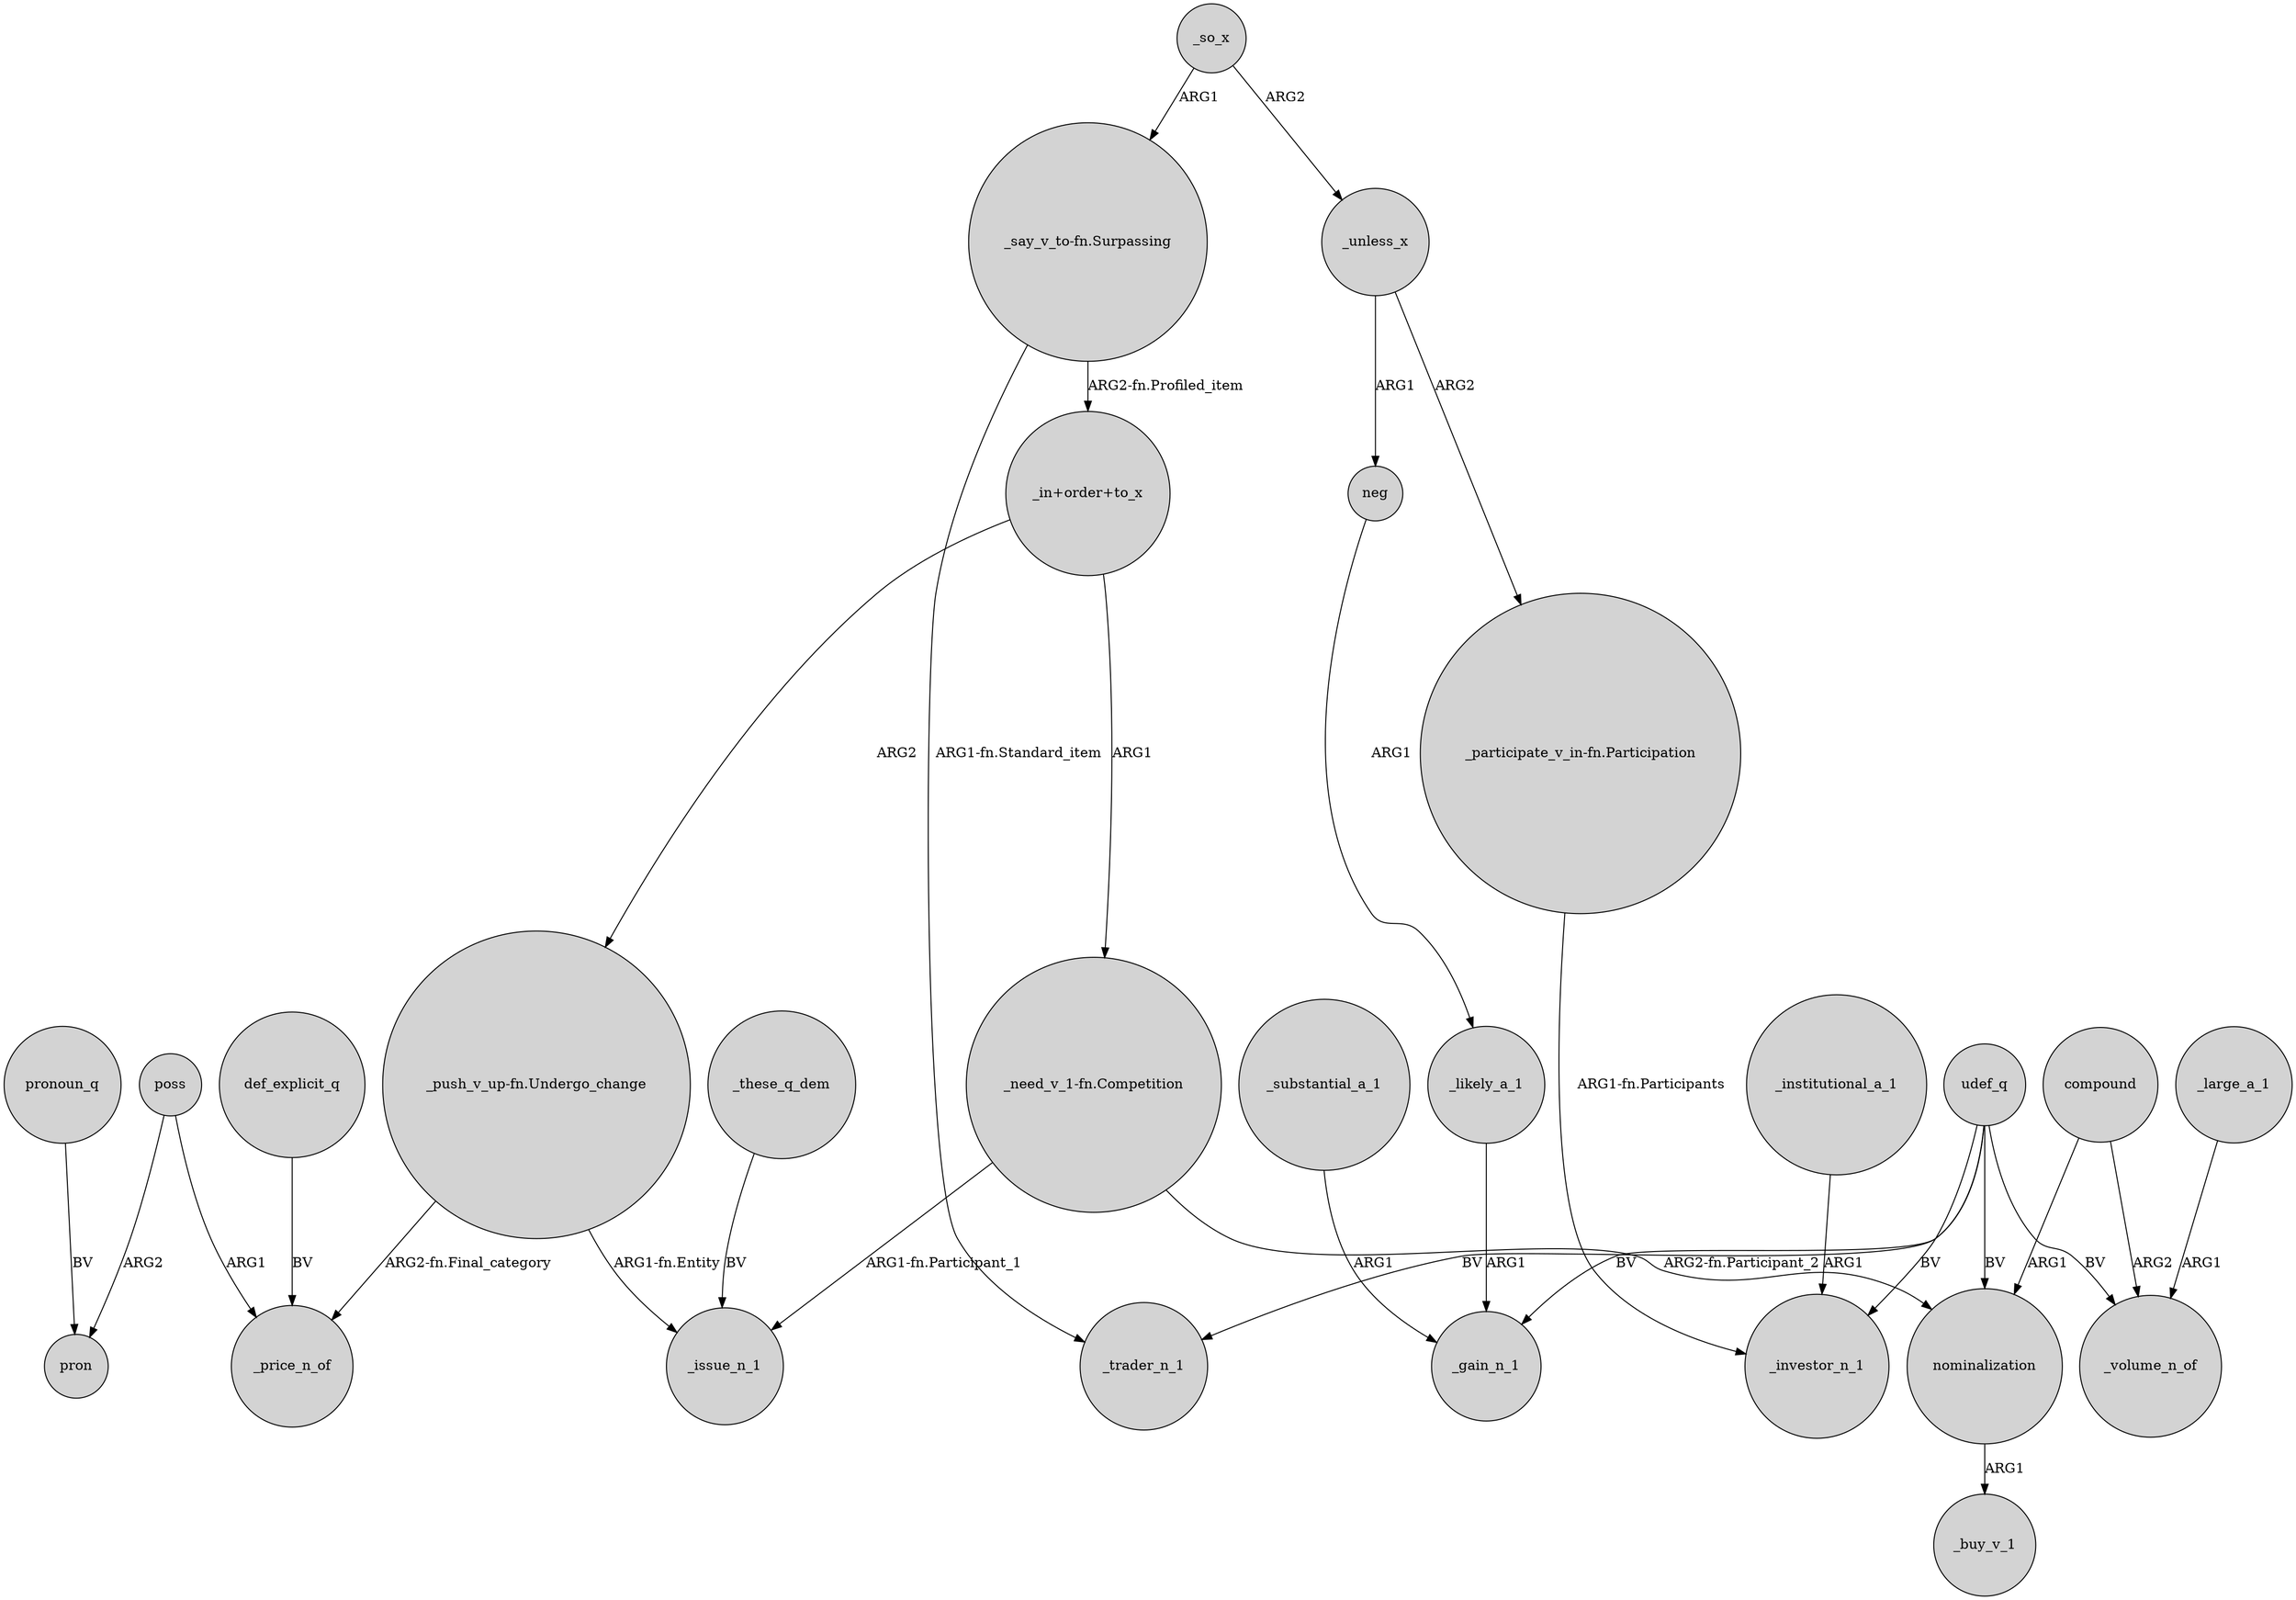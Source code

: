 digraph {
	node [shape=circle style=filled]
	nominalization -> _buy_v_1 [label=ARG1]
	_these_q_dem -> _issue_n_1 [label=BV]
	"_say_v_to-fn.Surpassing" -> _trader_n_1 [label="ARG1-fn.Standard_item"]
	udef_q -> _gain_n_1 [label=BV]
	compound -> _volume_n_of [label=ARG2]
	udef_q -> nominalization [label=BV]
	_unless_x -> neg [label=ARG1]
	_unless_x -> "_participate_v_in-fn.Participation" [label=ARG2]
	udef_q -> _volume_n_of [label=BV]
	pronoun_q -> pron [label=BV]
	"_participate_v_in-fn.Participation" -> _investor_n_1 [label="ARG1-fn.Participants"]
	compound -> nominalization [label=ARG1]
	udef_q -> _trader_n_1 [label=BV]
	poss -> _price_n_of [label=ARG1]
	poss -> pron [label=ARG2]
	_large_a_1 -> _volume_n_of [label=ARG1]
	neg -> _likely_a_1 [label=ARG1]
	"_need_v_1-fn.Competition" -> _issue_n_1 [label="ARG1-fn.Participant_1"]
	_so_x -> _unless_x [label=ARG2]
	"_push_v_up-fn.Undergo_change" -> _price_n_of [label="ARG2-fn.Final_category"]
	_substantial_a_1 -> _gain_n_1 [label=ARG1]
	"_push_v_up-fn.Undergo_change" -> _issue_n_1 [label="ARG1-fn.Entity"]
	"_need_v_1-fn.Competition" -> nominalization [label="ARG2-fn.Participant_2"]
	"_in+order+to_x" -> "_push_v_up-fn.Undergo_change" [label=ARG2]
	udef_q -> _investor_n_1 [label=BV]
	"_say_v_to-fn.Surpassing" -> "_in+order+to_x" [label="ARG2-fn.Profiled_item"]
	_likely_a_1 -> _gain_n_1 [label=ARG1]
	"_in+order+to_x" -> "_need_v_1-fn.Competition" [label=ARG1]
	_so_x -> "_say_v_to-fn.Surpassing" [label=ARG1]
	_institutional_a_1 -> _investor_n_1 [label=ARG1]
	def_explicit_q -> _price_n_of [label=BV]
}
